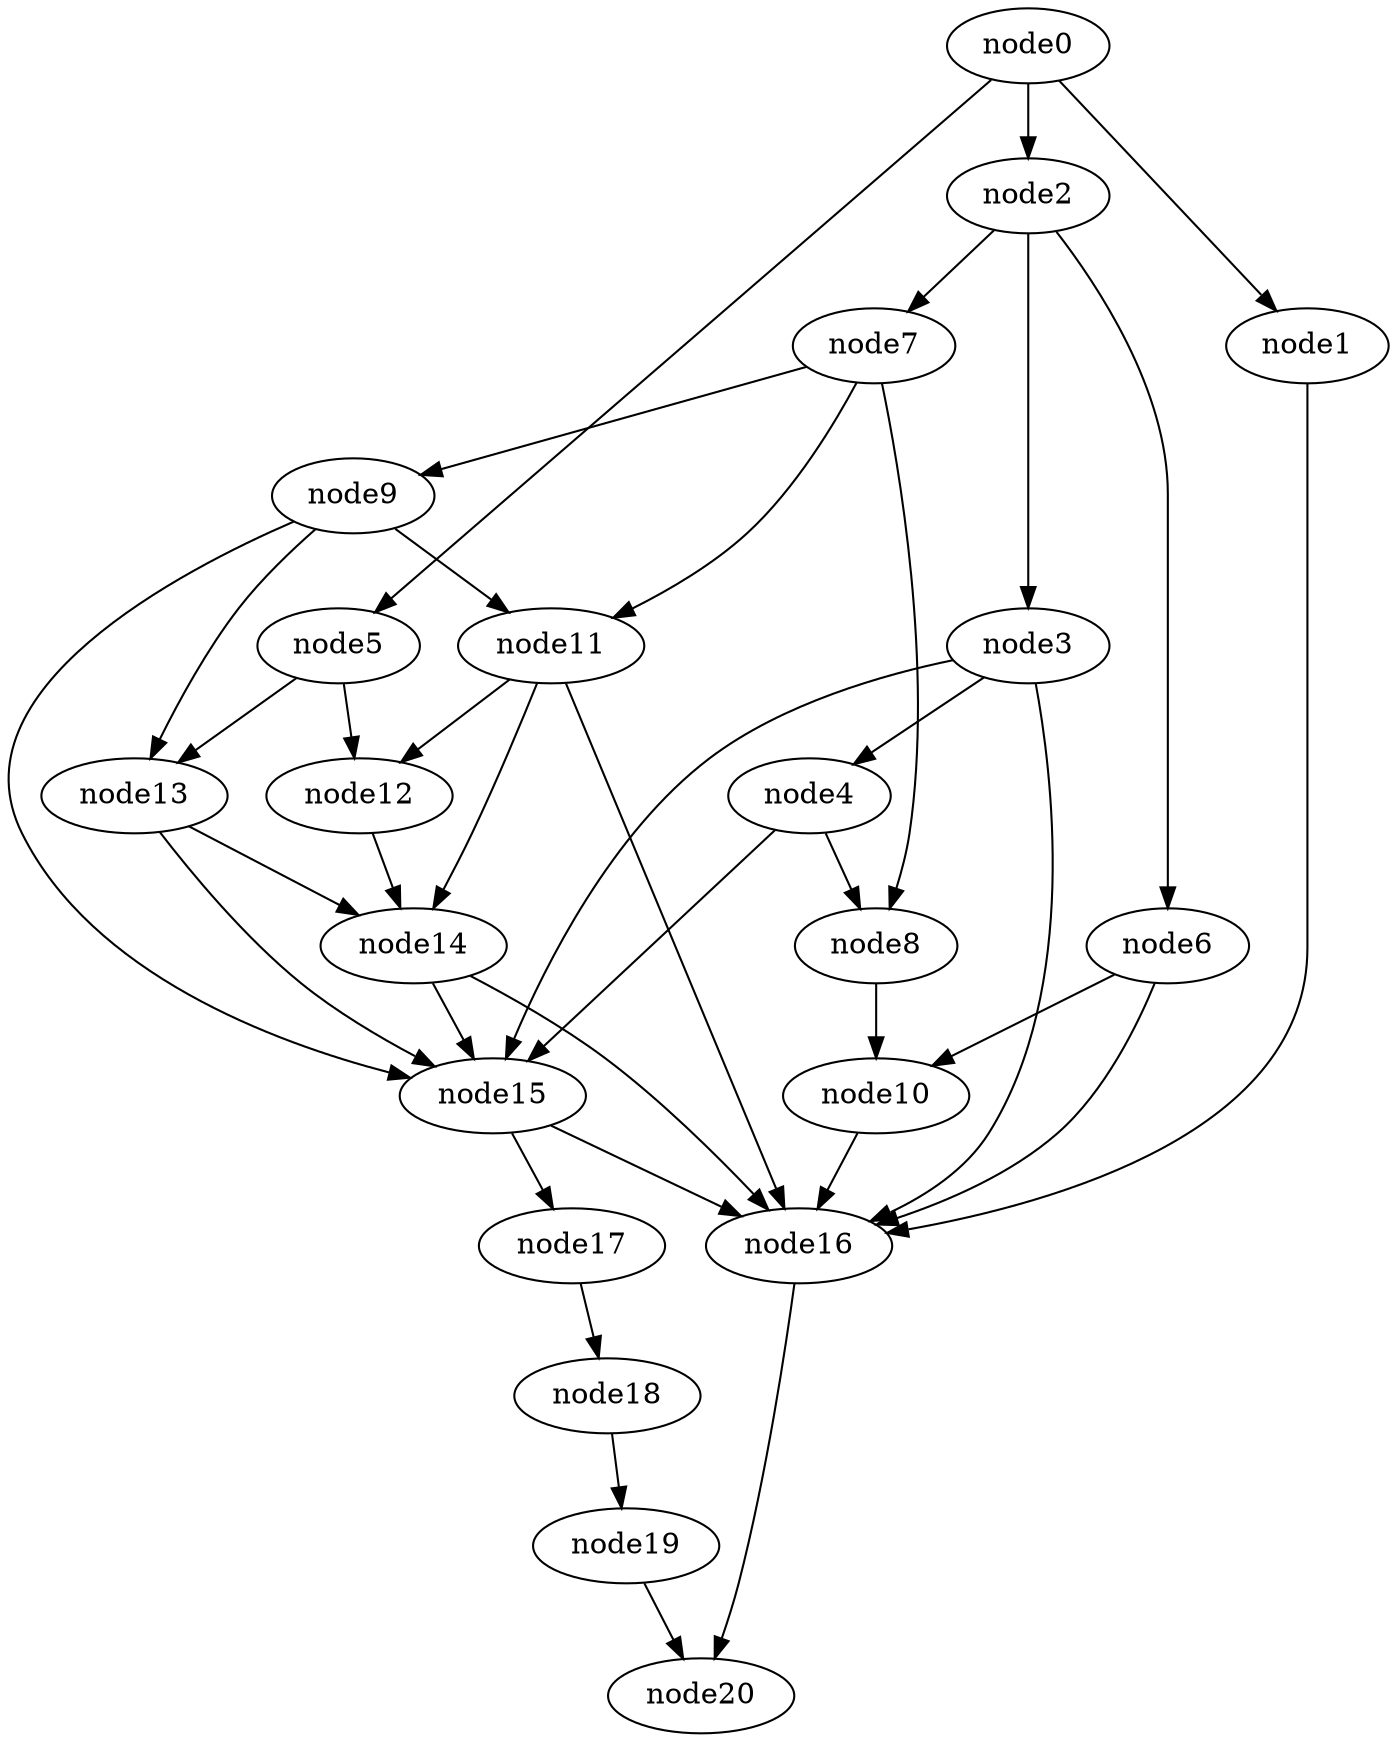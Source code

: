 digraph g{
	node20
	node19 -> node20
	node18 -> node19
	node17 -> node18
	node16 -> node20
	node15 -> node17
	node15 -> node16
	node14 -> node16
	node14 -> node15
	node13 -> node15
	node13 -> node14
	node12 -> node14
	node11 -> node16
	node11 -> node14
	node11 -> node12
	node10 -> node16
	node9 -> node15
	node9 -> node13
	node9 -> node11
	node8 -> node10
	node7 -> node11
	node7 -> node9
	node7 -> node8
	node6 -> node16
	node6 -> node10
	node5 -> node13
	node5 -> node12
	node4 -> node15
	node4 -> node8
	node3 -> node16
	node3 -> node15
	node3 -> node4
	node2 -> node7
	node2 -> node6
	node2 -> node3
	node1 -> node16
	node0 -> node5
	node0 -> node2
	node0 -> node1
}
